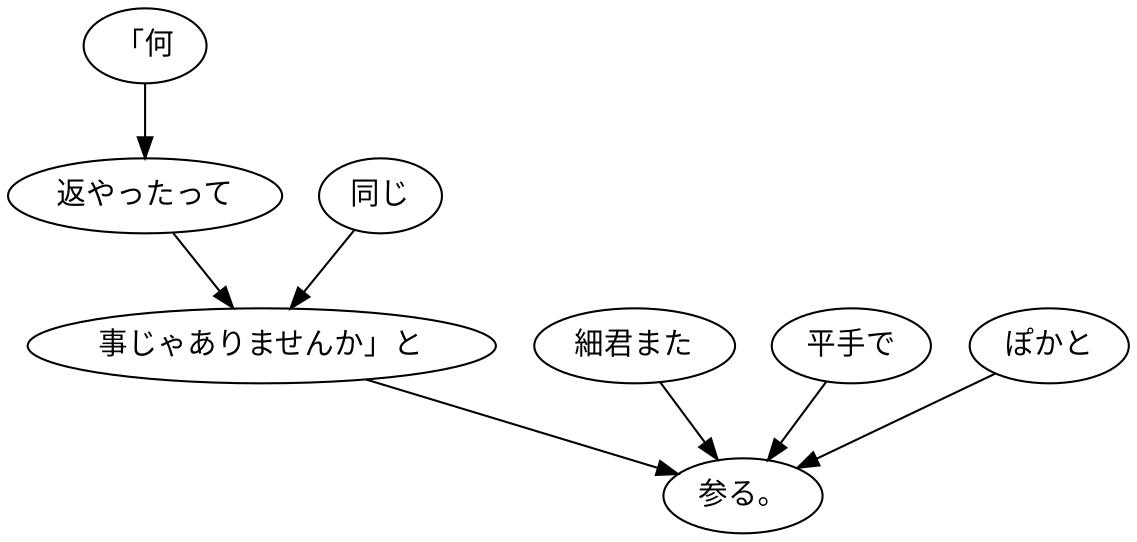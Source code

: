 digraph graph4557 {
	node0 [label="「何"];
	node1 [label="返やったって"];
	node2 [label="同じ"];
	node3 [label="事じゃありませんか」と"];
	node4 [label="細君また"];
	node5 [label="平手で"];
	node6 [label="ぽかと"];
	node7 [label="参る。"];
	node0 -> node1;
	node1 -> node3;
	node2 -> node3;
	node3 -> node7;
	node4 -> node7;
	node5 -> node7;
	node6 -> node7;
}
